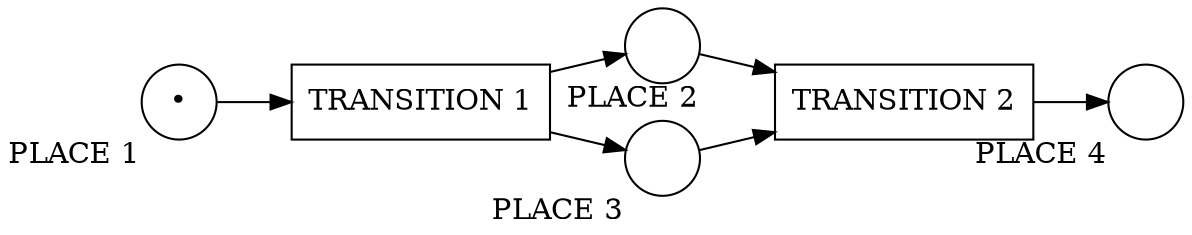 digraph petrinet {
    rankdir="LR";
    PLACE_1_A [shape="circle" xlabel="PLACE 1" label="•"];
    PLACE_2_A [shape="circle" xlabel="PLACE 2" label=""];
    PLACE_3_A [shape="circle" xlabel="PLACE 3" label=""];
    PLACE_4_A [shape="circle" xlabel="PLACE 4" label=""];
    TRANSITION_1_A [shape="box" xlabel="" label="TRANSITION 1"];
    TRANSITION_2_A [shape="box" xlabel="" label="TRANSITION 2"];
    PLACE_1_A -> TRANSITION_1_A;
    TRANSITION_1_A -> PLACE_2_A;
    TRANSITION_1_A -> PLACE_3_A;
    PLACE_2_A -> TRANSITION_2_A;
    PLACE_3_A -> TRANSITION_2_A;
    TRANSITION_2_A -> PLACE_4_A;
}